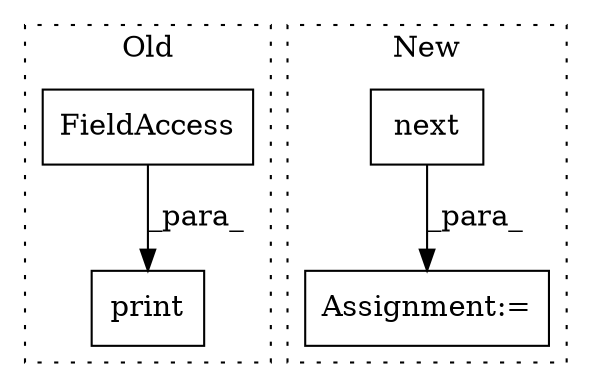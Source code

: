 digraph G {
subgraph cluster0 {
1 [label="print" a="32" s="1653,1668" l="6,1" shape="box"];
4 [label="FieldAccess" a="22" s="1659" l="9" shape="box"];
label = "Old";
style="dotted";
}
subgraph cluster1 {
2 [label="next" a="32" s="1082,1103" l="5,1" shape="box"];
3 [label="Assignment:=" a="7" s="1080" l="2" shape="box"];
label = "New";
style="dotted";
}
2 -> 3 [label="_para_"];
4 -> 1 [label="_para_"];
}